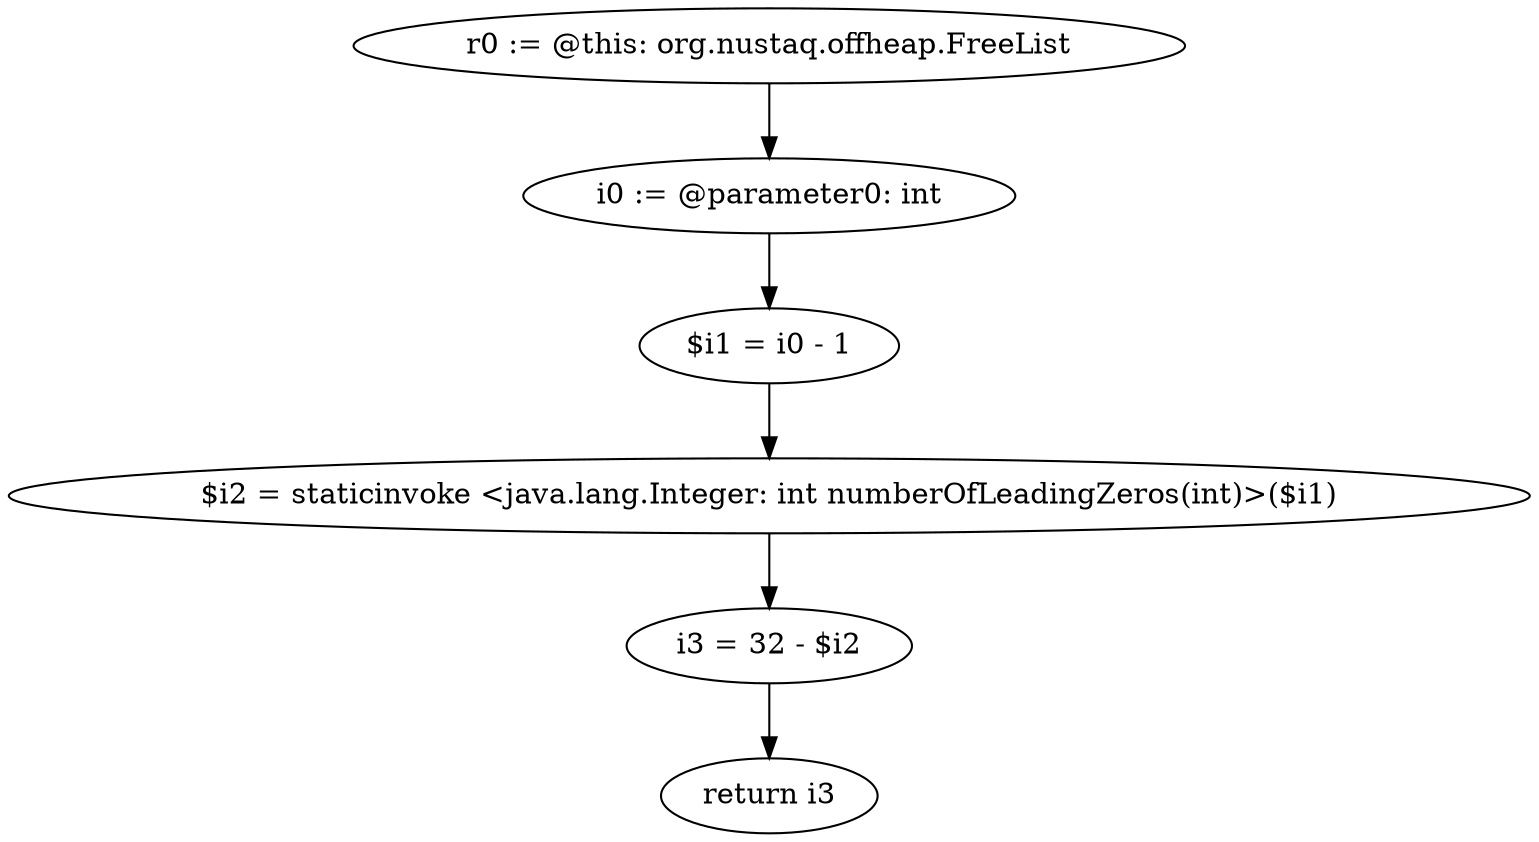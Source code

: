 digraph "unitGraph" {
    "r0 := @this: org.nustaq.offheap.FreeList"
    "i0 := @parameter0: int"
    "$i1 = i0 - 1"
    "$i2 = staticinvoke <java.lang.Integer: int numberOfLeadingZeros(int)>($i1)"
    "i3 = 32 - $i2"
    "return i3"
    "r0 := @this: org.nustaq.offheap.FreeList"->"i0 := @parameter0: int";
    "i0 := @parameter0: int"->"$i1 = i0 - 1";
    "$i1 = i0 - 1"->"$i2 = staticinvoke <java.lang.Integer: int numberOfLeadingZeros(int)>($i1)";
    "$i2 = staticinvoke <java.lang.Integer: int numberOfLeadingZeros(int)>($i1)"->"i3 = 32 - $i2";
    "i3 = 32 - $i2"->"return i3";
}
